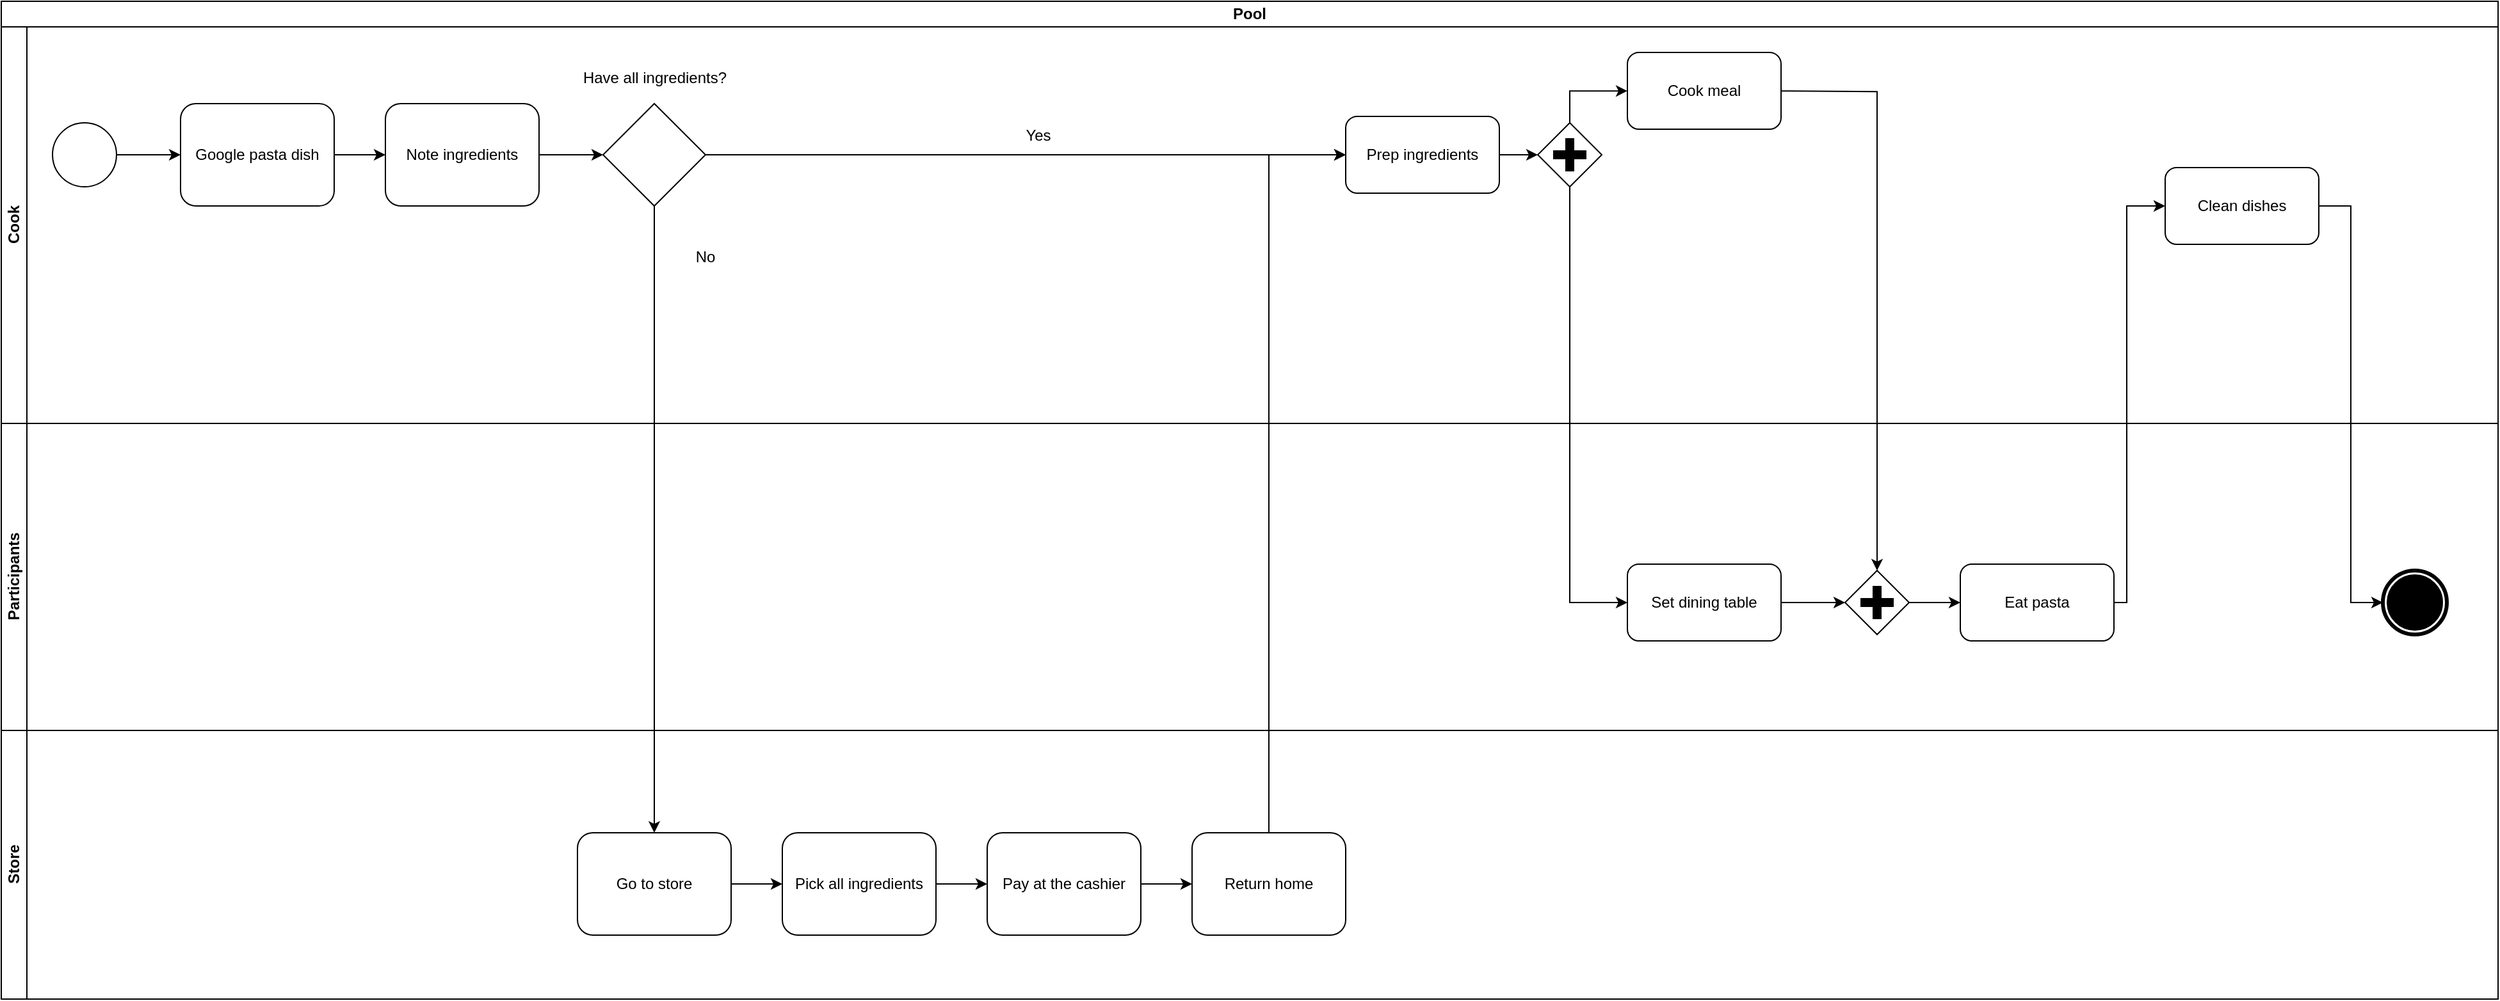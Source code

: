 <mxfile version="20.8.20" type="device"><diagram name="Page-1" id="2a216829-ef6e-dabb-86c1-c78162f3ba2b"><mxGraphModel dx="2607" dy="1436" grid="1" gridSize="10" guides="1" tooltips="1" connect="1" arrows="1" fold="1" page="1" pageScale="1" pageWidth="850" pageHeight="1100" background="none" math="0" shadow="0"><root><mxCell id="0"/><mxCell id="1" parent="0"/><mxCell id="EfXwGUXRn-D9cwYKeUIh-35" value="Pool" style="swimlane;html=1;childLayout=stackLayout;resizeParent=1;resizeParentMax=0;horizontal=1;startSize=20;horizontalStack=0;whiteSpace=wrap;" vertex="1" parent="1"><mxGeometry x="50" y="400" width="1950" height="780" as="geometry"/></mxCell><mxCell id="EfXwGUXRn-D9cwYKeUIh-36" value="Cook" style="swimlane;html=1;startSize=20;horizontal=0;" vertex="1" parent="EfXwGUXRn-D9cwYKeUIh-35"><mxGeometry y="20" width="1950" height="310" as="geometry"/></mxCell><mxCell id="7a84cebc1def654-1" value="" style="shape=mxgraph.bpmn.shape;html=1;verticalLabelPosition=bottom;labelBackgroundColor=#ffffff;verticalAlign=top;perimeter=ellipsePerimeter;outline=standard;symbol=general;" parent="EfXwGUXRn-D9cwYKeUIh-36" vertex="1"><mxGeometry x="40" y="75" width="50" height="50" as="geometry"/></mxCell><mxCell id="7a84cebc1def654-2" value="Google pasta dish" style="shape=ext;rounded=1;html=1;whiteSpace=wrap;" parent="EfXwGUXRn-D9cwYKeUIh-36" vertex="1"><mxGeometry x="140" y="60" width="120" height="80" as="geometry"/></mxCell><mxCell id="7a84cebc1def654-36" style="edgeStyle=orthogonalEdgeStyle;rounded=0;html=1;jettySize=auto;orthogonalLoop=1;" parent="EfXwGUXRn-D9cwYKeUIh-36" source="7a84cebc1def654-1" target="7a84cebc1def654-2" edge="1"><mxGeometry relative="1" as="geometry"/></mxCell><mxCell id="EfXwGUXRn-D9cwYKeUIh-1" value="Note ingredients" style="shape=ext;rounded=1;html=1;whiteSpace=wrap;" vertex="1" parent="EfXwGUXRn-D9cwYKeUIh-36"><mxGeometry x="300" y="60" width="120" height="80" as="geometry"/></mxCell><mxCell id="EfXwGUXRn-D9cwYKeUIh-2" style="edgeStyle=orthogonalEdgeStyle;rounded=0;orthogonalLoop=1;jettySize=auto;html=1;" edge="1" parent="EfXwGUXRn-D9cwYKeUIh-36" source="7a84cebc1def654-2" target="EfXwGUXRn-D9cwYKeUIh-1"><mxGeometry relative="1" as="geometry"/></mxCell><mxCell id="EfXwGUXRn-D9cwYKeUIh-3" value="" style="rhombus;whiteSpace=wrap;html=1;" vertex="1" parent="EfXwGUXRn-D9cwYKeUIh-36"><mxGeometry x="470" y="60" width="80" height="80" as="geometry"/></mxCell><mxCell id="EfXwGUXRn-D9cwYKeUIh-11" style="edgeStyle=orthogonalEdgeStyle;rounded=0;orthogonalLoop=1;jettySize=auto;html=1;entryX=0;entryY=0.5;entryDx=0;entryDy=0;" edge="1" parent="EfXwGUXRn-D9cwYKeUIh-36" source="EfXwGUXRn-D9cwYKeUIh-1" target="EfXwGUXRn-D9cwYKeUIh-3"><mxGeometry relative="1" as="geometry"/></mxCell><UserObject label="Have all ingredients?" placeholders="1" name="Variable" id="EfXwGUXRn-D9cwYKeUIh-4"><mxCell style="text;html=1;strokeColor=none;fillColor=none;align=center;verticalAlign=middle;whiteSpace=wrap;overflow=hidden;" vertex="1" parent="EfXwGUXRn-D9cwYKeUIh-36"><mxGeometry x="447.5" y="30" width="125" height="20" as="geometry"/></mxCell></UserObject><UserObject label="No" placeholders="1" name="Variable" id="EfXwGUXRn-D9cwYKeUIh-10"><mxCell style="text;html=1;strokeColor=none;fillColor=none;align=center;verticalAlign=middle;whiteSpace=wrap;overflow=hidden;" vertex="1" parent="EfXwGUXRn-D9cwYKeUIh-36"><mxGeometry x="510" y="170" width="80" height="20" as="geometry"/></mxCell></UserObject><mxCell id="EfXwGUXRn-D9cwYKeUIh-12" value="Prep ingredients" style="rounded=1;whiteSpace=wrap;html=1;" vertex="1" parent="EfXwGUXRn-D9cwYKeUIh-36"><mxGeometry x="1050" y="70" width="120" height="60" as="geometry"/></mxCell><mxCell id="EfXwGUXRn-D9cwYKeUIh-14" style="edgeStyle=orthogonalEdgeStyle;rounded=0;orthogonalLoop=1;jettySize=auto;html=1;entryX=0;entryY=0.5;entryDx=0;entryDy=0;" edge="1" parent="EfXwGUXRn-D9cwYKeUIh-36" source="EfXwGUXRn-D9cwYKeUIh-3" target="EfXwGUXRn-D9cwYKeUIh-12"><mxGeometry relative="1" as="geometry"/></mxCell><UserObject label="Yes" placeholders="1" name="Variable" id="EfXwGUXRn-D9cwYKeUIh-15"><mxCell style="text;html=1;strokeColor=none;fillColor=none;align=center;verticalAlign=middle;whiteSpace=wrap;overflow=hidden;" vertex="1" parent="EfXwGUXRn-D9cwYKeUIh-36"><mxGeometry x="770" y="75" width="80" height="20" as="geometry"/></mxCell></UserObject><mxCell id="EfXwGUXRn-D9cwYKeUIh-27" style="edgeStyle=orthogonalEdgeStyle;rounded=0;orthogonalLoop=1;jettySize=auto;html=1;" edge="1" parent="EfXwGUXRn-D9cwYKeUIh-36" target="EfXwGUXRn-D9cwYKeUIh-23"><mxGeometry relative="1" as="geometry"><mxPoint x="1390" y="50.067" as="sourcePoint"/></mxGeometry></mxCell><mxCell id="EfXwGUXRn-D9cwYKeUIh-21" style="edgeStyle=orthogonalEdgeStyle;rounded=0;orthogonalLoop=1;jettySize=auto;html=1;" edge="1" parent="EfXwGUXRn-D9cwYKeUIh-36" source="EfXwGUXRn-D9cwYKeUIh-19"><mxGeometry relative="1" as="geometry"><mxPoint x="1270" y="50.067" as="targetPoint"/><Array as="points"><mxPoint x="1225" y="50"/></Array></mxGeometry></mxCell><mxCell id="EfXwGUXRn-D9cwYKeUIh-19" value="" style="points=[[0.25,0.25,0],[0.5,0,0],[0.75,0.25,0],[1,0.5,0],[0.75,0.75,0],[0.5,1,0],[0.25,0.75,0],[0,0.5,0]];shape=mxgraph.bpmn.gateway2;html=1;verticalLabelPosition=bottom;labelBackgroundColor=#ffffff;verticalAlign=top;align=center;perimeter=rhombusPerimeter;outlineConnect=0;outline=none;symbol=none;gwType=parallel;" vertex="1" parent="EfXwGUXRn-D9cwYKeUIh-36"><mxGeometry x="1200" y="75" width="50" height="50" as="geometry"/></mxCell><mxCell id="EfXwGUXRn-D9cwYKeUIh-20" style="edgeStyle=orthogonalEdgeStyle;rounded=0;orthogonalLoop=1;jettySize=auto;html=1;" edge="1" parent="EfXwGUXRn-D9cwYKeUIh-36" source="EfXwGUXRn-D9cwYKeUIh-12" target="EfXwGUXRn-D9cwYKeUIh-19"><mxGeometry relative="1" as="geometry"/></mxCell><mxCell id="EfXwGUXRn-D9cwYKeUIh-17" value="Cook meal" style="rounded=1;whiteSpace=wrap;html=1;" vertex="1" parent="EfXwGUXRn-D9cwYKeUIh-36"><mxGeometry x="1270" y="20" width="120" height="60" as="geometry"/></mxCell><mxCell id="EfXwGUXRn-D9cwYKeUIh-30" value="Clean dishes" style="rounded=1;whiteSpace=wrap;html=1;" vertex="1" parent="EfXwGUXRn-D9cwYKeUIh-36"><mxGeometry x="1690" y="110" width="120" height="60" as="geometry"/></mxCell><mxCell id="EfXwGUXRn-D9cwYKeUIh-37" value="Participants" style="swimlane;html=1;startSize=20;horizontal=0;" vertex="1" parent="EfXwGUXRn-D9cwYKeUIh-35"><mxGeometry y="330" width="1950" height="240" as="geometry"/></mxCell><mxCell id="EfXwGUXRn-D9cwYKeUIh-18" value="Set dining table" style="rounded=1;whiteSpace=wrap;html=1;" vertex="1" parent="EfXwGUXRn-D9cwYKeUIh-37"><mxGeometry x="1270" y="110" width="120" height="60" as="geometry"/></mxCell><mxCell id="EfXwGUXRn-D9cwYKeUIh-26" value="Eat pasta" style="rounded=1;whiteSpace=wrap;html=1;" vertex="1" parent="EfXwGUXRn-D9cwYKeUIh-37"><mxGeometry x="1530" y="110" width="120" height="60" as="geometry"/></mxCell><mxCell id="EfXwGUXRn-D9cwYKeUIh-23" value="" style="points=[[0.25,0.25,0],[0.5,0,0],[0.75,0.25,0],[1,0.5,0],[0.75,0.75,0],[0.5,1,0],[0.25,0.75,0],[0,0.5,0]];shape=mxgraph.bpmn.gateway2;html=1;verticalLabelPosition=bottom;labelBackgroundColor=#ffffff;verticalAlign=top;align=center;perimeter=rhombusPerimeter;outlineConnect=0;outline=none;symbol=none;gwType=parallel;" vertex="1" parent="EfXwGUXRn-D9cwYKeUIh-37"><mxGeometry x="1440" y="115" width="50" height="50" as="geometry"/></mxCell><mxCell id="EfXwGUXRn-D9cwYKeUIh-28" style="edgeStyle=orthogonalEdgeStyle;rounded=0;orthogonalLoop=1;jettySize=auto;html=1;" edge="1" parent="EfXwGUXRn-D9cwYKeUIh-37" source="EfXwGUXRn-D9cwYKeUIh-18" target="EfXwGUXRn-D9cwYKeUIh-23"><mxGeometry relative="1" as="geometry"/></mxCell><mxCell id="EfXwGUXRn-D9cwYKeUIh-29" style="edgeStyle=orthogonalEdgeStyle;rounded=0;orthogonalLoop=1;jettySize=auto;html=1;entryX=0;entryY=0.5;entryDx=0;entryDy=0;" edge="1" parent="EfXwGUXRn-D9cwYKeUIh-37" source="EfXwGUXRn-D9cwYKeUIh-23" target="EfXwGUXRn-D9cwYKeUIh-26"><mxGeometry relative="1" as="geometry"/></mxCell><mxCell id="EfXwGUXRn-D9cwYKeUIh-41" value="" style="points=[[0.145,0.145,0],[0.5,0,0],[0.855,0.145,0],[1,0.5,0],[0.855,0.855,0],[0.5,1,0],[0.145,0.855,0],[0,0.5,0]];shape=mxgraph.bpmn.event;html=1;verticalLabelPosition=bottom;labelBackgroundColor=#ffffff;verticalAlign=top;align=center;perimeter=ellipsePerimeter;outlineConnect=0;aspect=fixed;outline=end;symbol=terminate;" vertex="1" parent="EfXwGUXRn-D9cwYKeUIh-37"><mxGeometry x="1860" y="115" width="50" height="50" as="geometry"/></mxCell><mxCell id="EfXwGUXRn-D9cwYKeUIh-38" value="Store" style="swimlane;html=1;startSize=20;horizontal=0;" vertex="1" parent="EfXwGUXRn-D9cwYKeUIh-35"><mxGeometry y="570" width="1950" height="210" as="geometry"/></mxCell><mxCell id="EfXwGUXRn-D9cwYKeUIh-5" value="Go to store" style="shape=ext;rounded=1;html=1;whiteSpace=wrap;" vertex="1" parent="EfXwGUXRn-D9cwYKeUIh-38"><mxGeometry x="450" y="80" width="120" height="80" as="geometry"/></mxCell><mxCell id="EfXwGUXRn-D9cwYKeUIh-6" value="Pick all ingredients" style="shape=ext;rounded=1;html=1;whiteSpace=wrap;" vertex="1" parent="EfXwGUXRn-D9cwYKeUIh-38"><mxGeometry x="610" y="80" width="120" height="80" as="geometry"/></mxCell><mxCell id="EfXwGUXRn-D9cwYKeUIh-32" style="edgeStyle=orthogonalEdgeStyle;rounded=0;orthogonalLoop=1;jettySize=auto;html=1;entryX=0;entryY=0.5;entryDx=0;entryDy=0;" edge="1" parent="EfXwGUXRn-D9cwYKeUIh-38" source="EfXwGUXRn-D9cwYKeUIh-5" target="EfXwGUXRn-D9cwYKeUIh-6"><mxGeometry relative="1" as="geometry"/></mxCell><mxCell id="EfXwGUXRn-D9cwYKeUIh-7" value="Pay at the cashier" style="shape=ext;rounded=1;html=1;whiteSpace=wrap;" vertex="1" parent="EfXwGUXRn-D9cwYKeUIh-38"><mxGeometry x="770" y="80" width="120" height="80" as="geometry"/></mxCell><mxCell id="EfXwGUXRn-D9cwYKeUIh-33" style="edgeStyle=orthogonalEdgeStyle;rounded=0;orthogonalLoop=1;jettySize=auto;html=1;entryX=0;entryY=0.5;entryDx=0;entryDy=0;" edge="1" parent="EfXwGUXRn-D9cwYKeUIh-38" source="EfXwGUXRn-D9cwYKeUIh-6" target="EfXwGUXRn-D9cwYKeUIh-7"><mxGeometry relative="1" as="geometry"/></mxCell><mxCell id="EfXwGUXRn-D9cwYKeUIh-8" value="Return home" style="shape=ext;rounded=1;html=1;whiteSpace=wrap;" vertex="1" parent="EfXwGUXRn-D9cwYKeUIh-38"><mxGeometry x="930" y="80" width="120" height="80" as="geometry"/></mxCell><mxCell id="EfXwGUXRn-D9cwYKeUIh-34" style="edgeStyle=orthogonalEdgeStyle;rounded=0;orthogonalLoop=1;jettySize=auto;html=1;" edge="1" parent="EfXwGUXRn-D9cwYKeUIh-38" source="EfXwGUXRn-D9cwYKeUIh-7" target="EfXwGUXRn-D9cwYKeUIh-8"><mxGeometry relative="1" as="geometry"/></mxCell><mxCell id="EfXwGUXRn-D9cwYKeUIh-9" style="edgeStyle=orthogonalEdgeStyle;rounded=0;orthogonalLoop=1;jettySize=auto;html=1;entryX=0.5;entryY=0;entryDx=0;entryDy=0;" edge="1" parent="EfXwGUXRn-D9cwYKeUIh-35" source="EfXwGUXRn-D9cwYKeUIh-3" target="EfXwGUXRn-D9cwYKeUIh-5"><mxGeometry relative="1" as="geometry"/></mxCell><mxCell id="EfXwGUXRn-D9cwYKeUIh-16" style="edgeStyle=orthogonalEdgeStyle;rounded=0;orthogonalLoop=1;jettySize=auto;html=1;" edge="1" parent="EfXwGUXRn-D9cwYKeUIh-35" source="EfXwGUXRn-D9cwYKeUIh-8" target="EfXwGUXRn-D9cwYKeUIh-12"><mxGeometry relative="1" as="geometry"><Array as="points"><mxPoint x="990" y="120"/></Array></mxGeometry></mxCell><mxCell id="EfXwGUXRn-D9cwYKeUIh-22" style="edgeStyle=orthogonalEdgeStyle;rounded=0;orthogonalLoop=1;jettySize=auto;html=1;entryX=0;entryY=0.5;entryDx=0;entryDy=0;" edge="1" parent="EfXwGUXRn-D9cwYKeUIh-35" source="EfXwGUXRn-D9cwYKeUIh-19" target="EfXwGUXRn-D9cwYKeUIh-18"><mxGeometry relative="1" as="geometry"><Array as="points"><mxPoint x="1225" y="470"/></Array></mxGeometry></mxCell><mxCell id="EfXwGUXRn-D9cwYKeUIh-31" style="edgeStyle=orthogonalEdgeStyle;rounded=0;orthogonalLoop=1;jettySize=auto;html=1;" edge="1" parent="EfXwGUXRn-D9cwYKeUIh-35" source="EfXwGUXRn-D9cwYKeUIh-26" target="EfXwGUXRn-D9cwYKeUIh-30"><mxGeometry relative="1" as="geometry"><Array as="points"><mxPoint x="1660" y="470"/><mxPoint x="1660" y="160"/></Array></mxGeometry></mxCell><mxCell id="EfXwGUXRn-D9cwYKeUIh-42" style="edgeStyle=orthogonalEdgeStyle;rounded=0;orthogonalLoop=1;jettySize=auto;html=1;entryX=0;entryY=0.5;entryDx=0;entryDy=0;entryPerimeter=0;" edge="1" parent="EfXwGUXRn-D9cwYKeUIh-35" source="EfXwGUXRn-D9cwYKeUIh-30" target="EfXwGUXRn-D9cwYKeUIh-41"><mxGeometry relative="1" as="geometry"/></mxCell></root></mxGraphModel></diagram></mxfile>